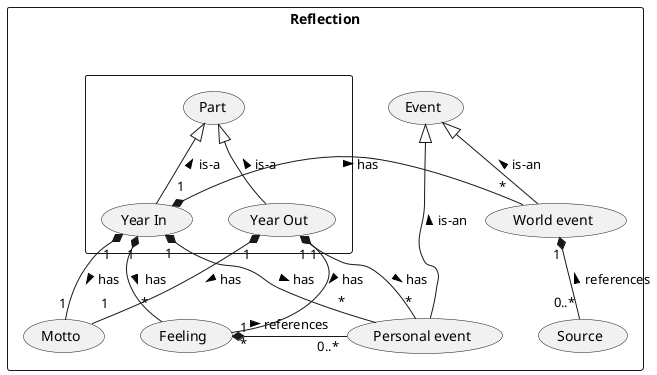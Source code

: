 @startuml core-domain-initial
skinparam packageStyle rectangle

package Reflection {
    package {
        usecase Part
        usecase "Year In" as YearIn
        usecase "Year Out" as YearOut
    }
    usecase Event
    usecase "World event" as WorldEvent
    usecase "Personal event" as PersonalEvent
    usecase Feeling
    usecase Motto
    usecase Source
}

Event <|-- WorldEvent : is-an <
Event <|-- PersonalEvent : is-an <
Feeling "1" *- "0..*" PersonalEvent : references >
WorldEvent "1" *-- "0..*" Source : references <
Part <|-- YearIn : is-a <
Part <|-- YearOut : is-a <
YearIn "1" *- "*" WorldEvent : has >
YearIn "1" *-- "*" PersonalEvent : has >
YearIn "1" *-- "*" Feeling : has >
YearIn "1" *-- "1" Motto : has >
YearOut "1" *-- "*" PersonalEvent : has >
YearOut "1" *-- "*" Feeling : has >
YearOut "1" *-- "1" Motto : has >

@enduml